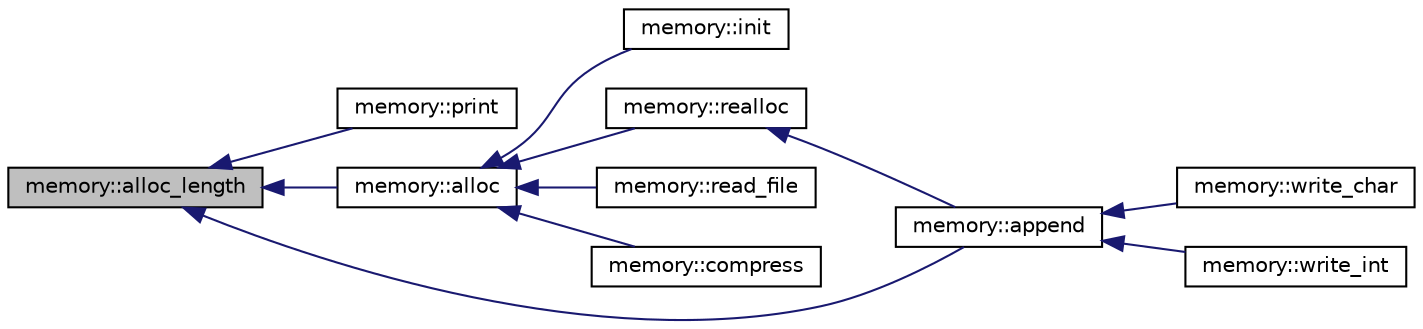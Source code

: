 digraph "memory::alloc_length"
{
  edge [fontname="Helvetica",fontsize="10",labelfontname="Helvetica",labelfontsize="10"];
  node [fontname="Helvetica",fontsize="10",shape=record];
  rankdir="LR";
  Node70 [label="memory::alloc_length",height=0.2,width=0.4,color="black", fillcolor="grey75", style="filled", fontcolor="black"];
  Node70 -> Node71 [dir="back",color="midnightblue",fontsize="10",style="solid",fontname="Helvetica"];
  Node71 [label="memory::print",height=0.2,width=0.4,color="black", fillcolor="white", style="filled",URL="$d8/d99/classmemory.html#a76e54475a51795259a3ebf1013a2559e"];
  Node70 -> Node72 [dir="back",color="midnightblue",fontsize="10",style="solid",fontname="Helvetica"];
  Node72 [label="memory::alloc",height=0.2,width=0.4,color="black", fillcolor="white", style="filled",URL="$d8/d99/classmemory.html#a44ac20be537668e94b5d42e6a6c74b6f"];
  Node72 -> Node73 [dir="back",color="midnightblue",fontsize="10",style="solid",fontname="Helvetica"];
  Node73 [label="memory::init",height=0.2,width=0.4,color="black", fillcolor="white", style="filled",URL="$d8/d99/classmemory.html#a616200900a07046cd6b0b86f12765909"];
  Node72 -> Node74 [dir="back",color="midnightblue",fontsize="10",style="solid",fontname="Helvetica"];
  Node74 [label="memory::realloc",height=0.2,width=0.4,color="black", fillcolor="white", style="filled",URL="$d8/d99/classmemory.html#a8aaa32764cd9a497d57740b5cb47953b"];
  Node74 -> Node75 [dir="back",color="midnightblue",fontsize="10",style="solid",fontname="Helvetica"];
  Node75 [label="memory::append",height=0.2,width=0.4,color="black", fillcolor="white", style="filled",URL="$d8/d99/classmemory.html#a2ad10d7a4707651f6b101d919f8402ed"];
  Node75 -> Node76 [dir="back",color="midnightblue",fontsize="10",style="solid",fontname="Helvetica"];
  Node76 [label="memory::write_char",height=0.2,width=0.4,color="black", fillcolor="white", style="filled",URL="$d8/d99/classmemory.html#a3f1889e0a03fd3afbb15bc78084c6356"];
  Node75 -> Node77 [dir="back",color="midnightblue",fontsize="10",style="solid",fontname="Helvetica"];
  Node77 [label="memory::write_int",height=0.2,width=0.4,color="black", fillcolor="white", style="filled",URL="$d8/d99/classmemory.html#ad2bea2174f3f88051d259aa8b293bb4d"];
  Node72 -> Node78 [dir="back",color="midnightblue",fontsize="10",style="solid",fontname="Helvetica"];
  Node78 [label="memory::read_file",height=0.2,width=0.4,color="black", fillcolor="white", style="filled",URL="$d8/d99/classmemory.html#af8d8b6de66f74f406ee48bb5e3825bb8"];
  Node72 -> Node79 [dir="back",color="midnightblue",fontsize="10",style="solid",fontname="Helvetica"];
  Node79 [label="memory::compress",height=0.2,width=0.4,color="black", fillcolor="white", style="filled",URL="$d8/d99/classmemory.html#afadcbb4b0b076d7f9552a9102b467683"];
  Node70 -> Node75 [dir="back",color="midnightblue",fontsize="10",style="solid",fontname="Helvetica"];
}
